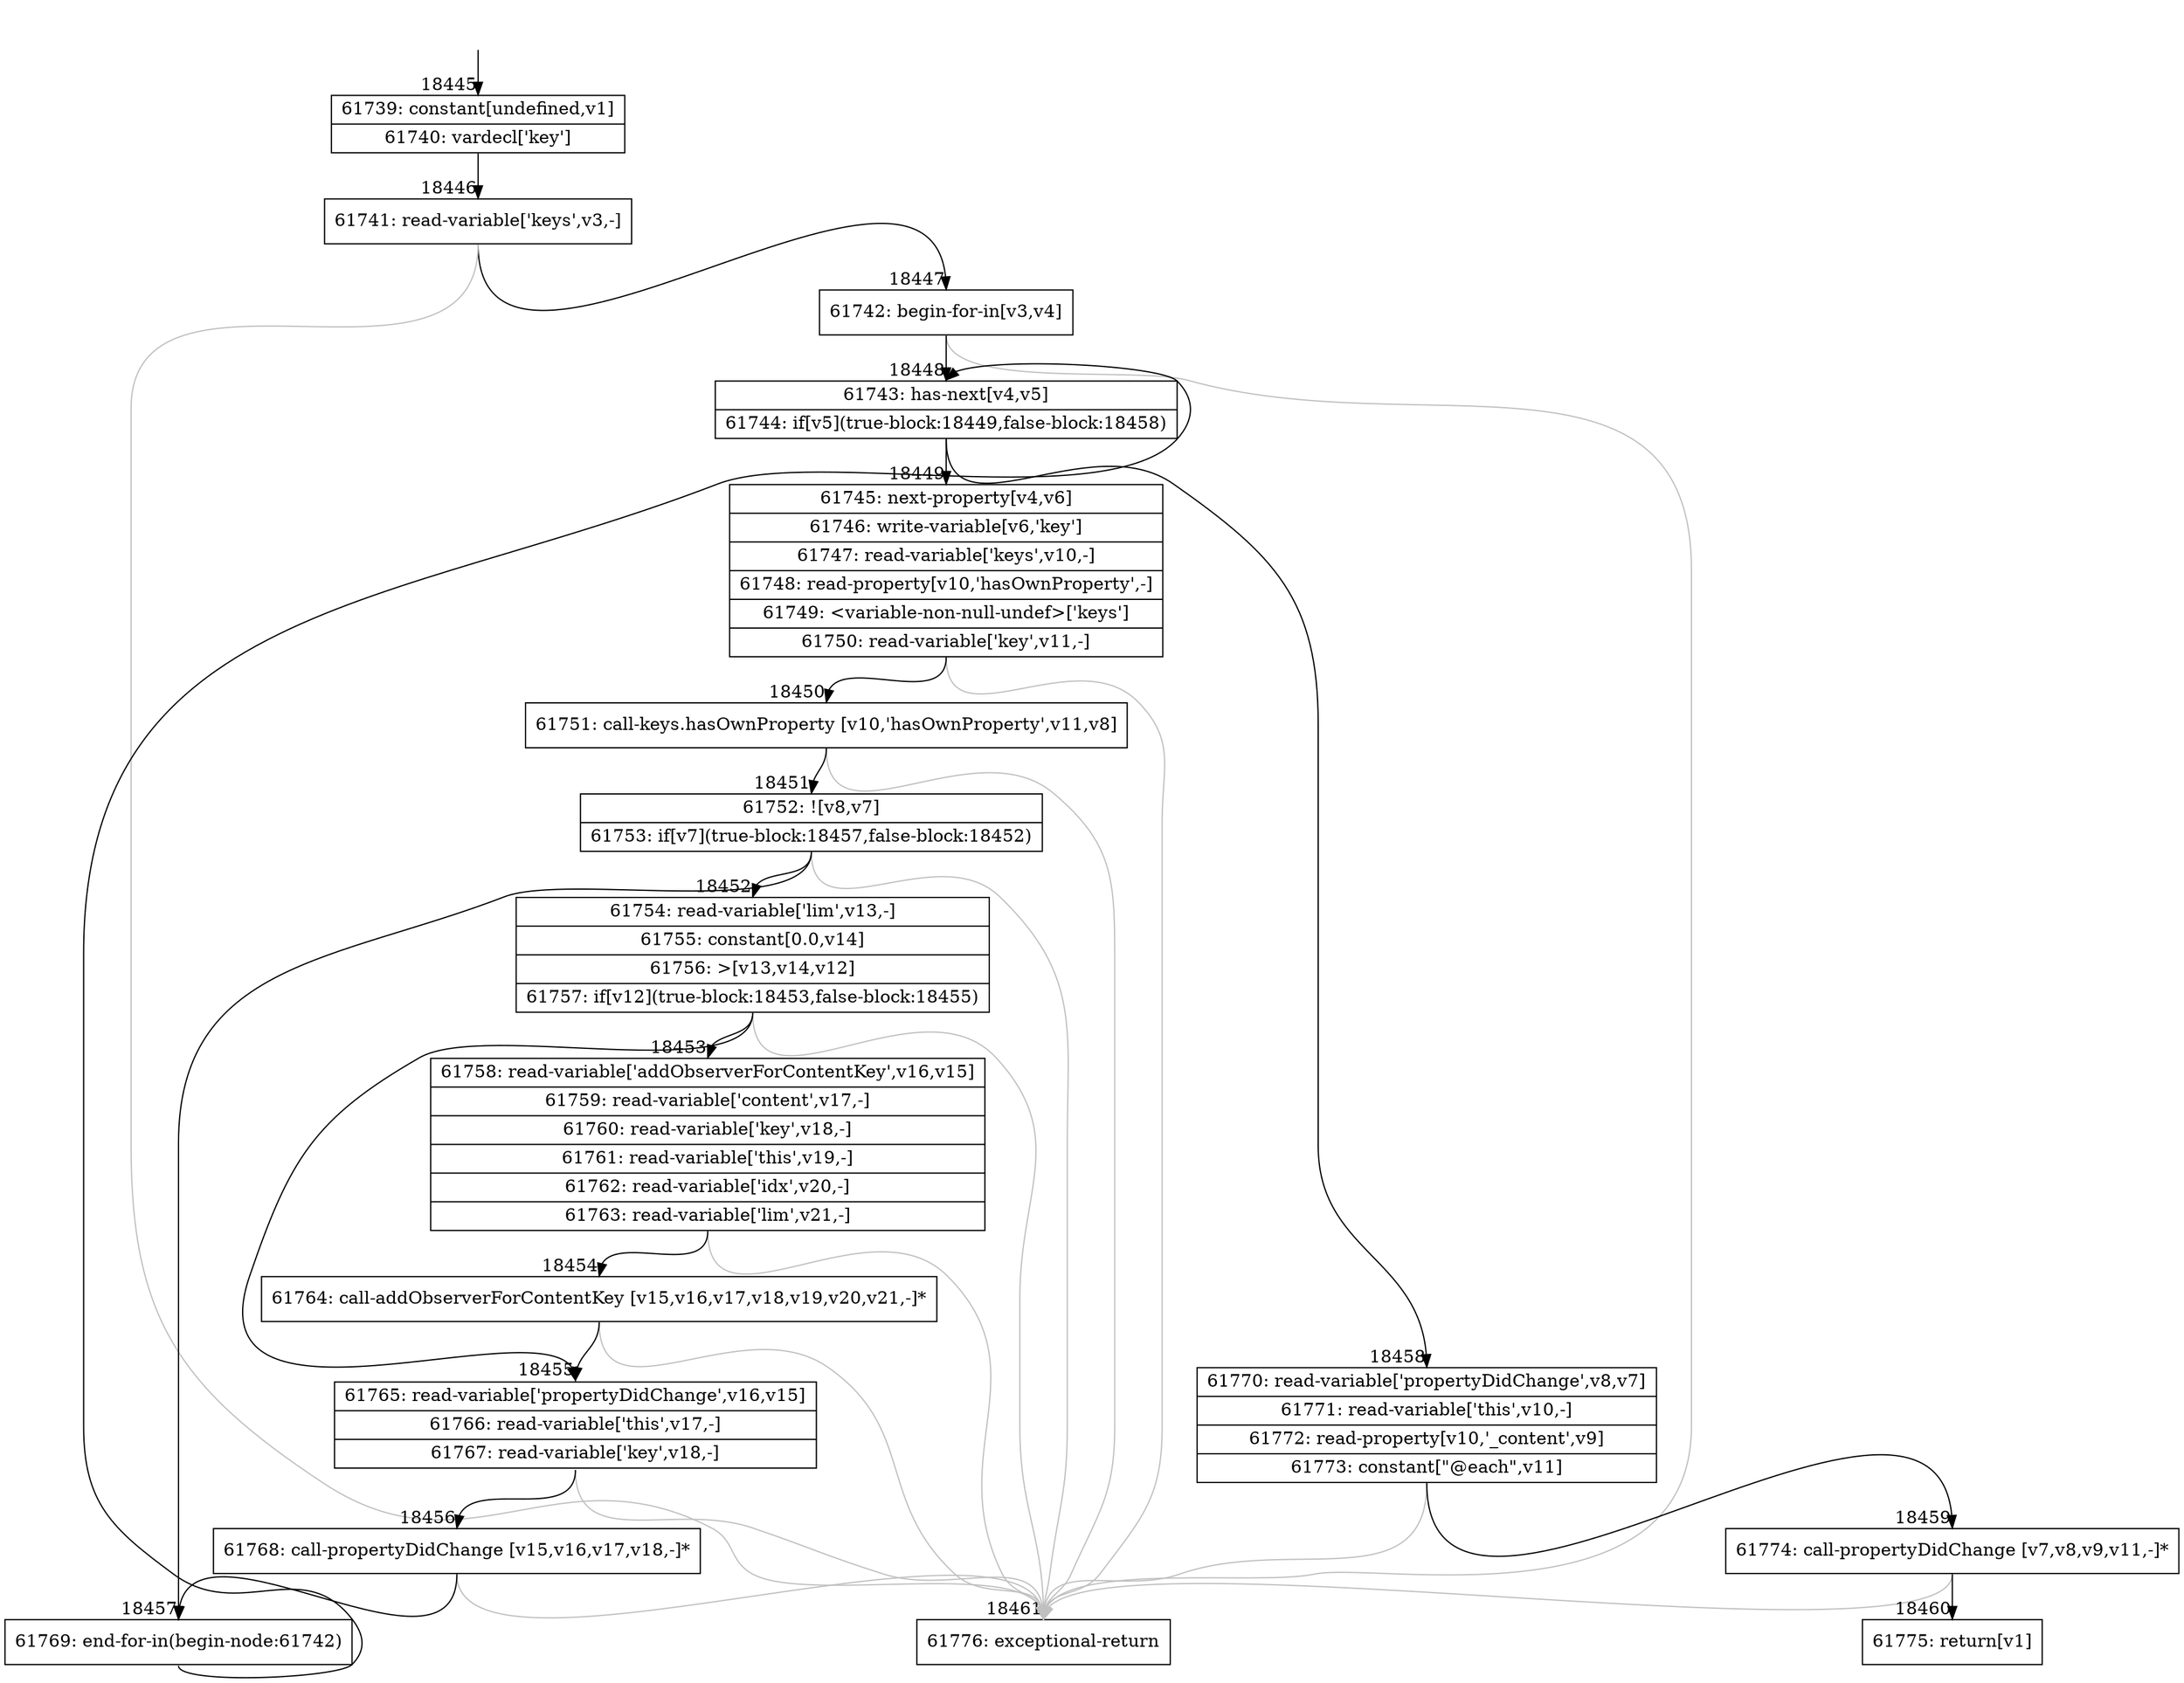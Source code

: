 digraph {
rankdir="TD"
BB_entry1588[shape=none,label=""];
BB_entry1588 -> BB18445 [tailport=s, headport=n, headlabel="    18445"]
BB18445 [shape=record label="{61739: constant[undefined,v1]|61740: vardecl['key']}" ] 
BB18445 -> BB18446 [tailport=s, headport=n, headlabel="      18446"]
BB18446 [shape=record label="{61741: read-variable['keys',v3,-]}" ] 
BB18446 -> BB18447 [tailport=s, headport=n, headlabel="      18447"]
BB18446 -> BB18461 [tailport=s, headport=n, color=gray, headlabel="      18461"]
BB18447 [shape=record label="{61742: begin-for-in[v3,v4]}" ] 
BB18447 -> BB18448 [tailport=s, headport=n, headlabel="      18448"]
BB18447 -> BB18461 [tailport=s, headport=n, color=gray]
BB18448 [shape=record label="{61743: has-next[v4,v5]|61744: if[v5](true-block:18449,false-block:18458)}" ] 
BB18448 -> BB18449 [tailport=s, headport=n, headlabel="      18449"]
BB18448 -> BB18458 [tailport=s, headport=n, headlabel="      18458"]
BB18449 [shape=record label="{61745: next-property[v4,v6]|61746: write-variable[v6,'key']|61747: read-variable['keys',v10,-]|61748: read-property[v10,'hasOwnProperty',-]|61749: \<variable-non-null-undef\>['keys']|61750: read-variable['key',v11,-]}" ] 
BB18449 -> BB18450 [tailport=s, headport=n, headlabel="      18450"]
BB18449 -> BB18461 [tailport=s, headport=n, color=gray]
BB18450 [shape=record label="{61751: call-keys.hasOwnProperty [v10,'hasOwnProperty',v11,v8]}" ] 
BB18450 -> BB18451 [tailport=s, headport=n, headlabel="      18451"]
BB18450 -> BB18461 [tailport=s, headport=n, color=gray]
BB18451 [shape=record label="{61752: ![v8,v7]|61753: if[v7](true-block:18457,false-block:18452)}" ] 
BB18451 -> BB18457 [tailport=s, headport=n, headlabel="      18457"]
BB18451 -> BB18452 [tailport=s, headport=n, headlabel="      18452"]
BB18451 -> BB18461 [tailport=s, headport=n, color=gray]
BB18452 [shape=record label="{61754: read-variable['lim',v13,-]|61755: constant[0.0,v14]|61756: \>[v13,v14,v12]|61757: if[v12](true-block:18453,false-block:18455)}" ] 
BB18452 -> BB18453 [tailport=s, headport=n, headlabel="      18453"]
BB18452 -> BB18455 [tailport=s, headport=n, headlabel="      18455"]
BB18452 -> BB18461 [tailport=s, headport=n, color=gray]
BB18453 [shape=record label="{61758: read-variable['addObserverForContentKey',v16,v15]|61759: read-variable['content',v17,-]|61760: read-variable['key',v18,-]|61761: read-variable['this',v19,-]|61762: read-variable['idx',v20,-]|61763: read-variable['lim',v21,-]}" ] 
BB18453 -> BB18454 [tailport=s, headport=n, headlabel="      18454"]
BB18453 -> BB18461 [tailport=s, headport=n, color=gray]
BB18454 [shape=record label="{61764: call-addObserverForContentKey [v15,v16,v17,v18,v19,v20,v21,-]*}" ] 
BB18454 -> BB18455 [tailport=s, headport=n]
BB18454 -> BB18461 [tailport=s, headport=n, color=gray]
BB18455 [shape=record label="{61765: read-variable['propertyDidChange',v16,v15]|61766: read-variable['this',v17,-]|61767: read-variable['key',v18,-]}" ] 
BB18455 -> BB18456 [tailport=s, headport=n, headlabel="      18456"]
BB18455 -> BB18461 [tailport=s, headport=n, color=gray]
BB18456 [shape=record label="{61768: call-propertyDidChange [v15,v16,v17,v18,-]*}" ] 
BB18456 -> BB18457 [tailport=s, headport=n]
BB18456 -> BB18461 [tailport=s, headport=n, color=gray]
BB18457 [shape=record label="{61769: end-for-in(begin-node:61742)}" ] 
BB18457 -> BB18448 [tailport=s, headport=n]
BB18458 [shape=record label="{61770: read-variable['propertyDidChange',v8,v7]|61771: read-variable['this',v10,-]|61772: read-property[v10,'_content',v9]|61773: constant[\"@each\",v11]}" ] 
BB18458 -> BB18459 [tailport=s, headport=n, headlabel="      18459"]
BB18458 -> BB18461 [tailport=s, headport=n, color=gray]
BB18459 [shape=record label="{61774: call-propertyDidChange [v7,v8,v9,v11,-]*}" ] 
BB18459 -> BB18460 [tailport=s, headport=n, headlabel="      18460"]
BB18459 -> BB18461 [tailport=s, headport=n, color=gray]
BB18460 [shape=record label="{61775: return[v1]}" ] 
BB18461 [shape=record label="{61776: exceptional-return}" ] 
//#$~ 34655
}
